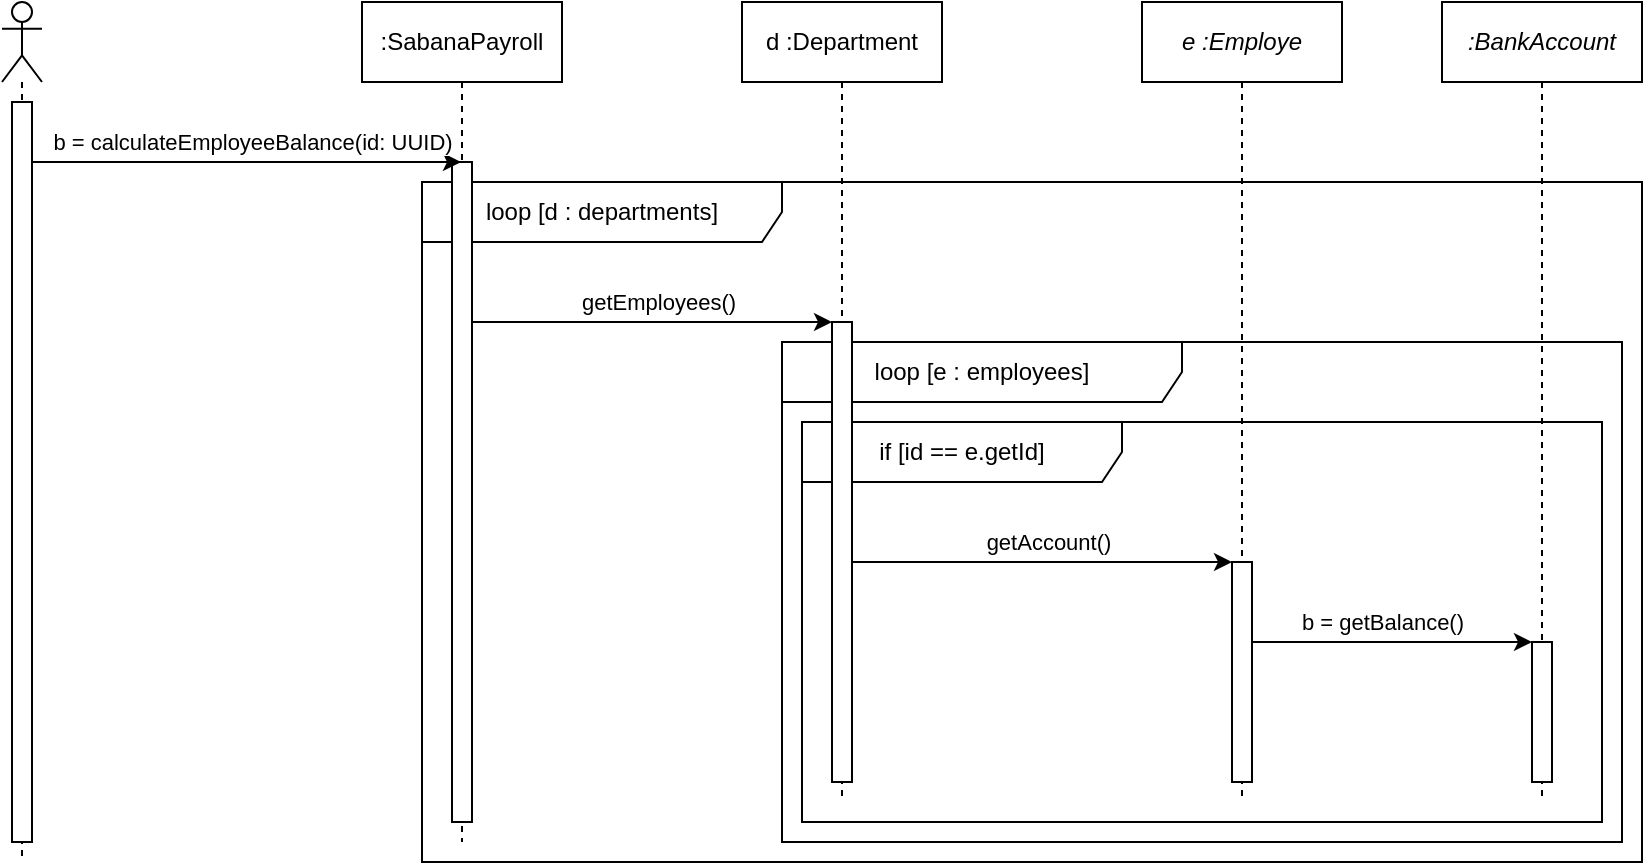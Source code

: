 <mxfile version="14.5.7" type="device"><diagram id="ZNqJw9esqCICW-ZG9LeN" name="Page-1"><mxGraphModel dx="1422" dy="705" grid="1" gridSize="10" guides="1" tooltips="1" connect="1" arrows="1" fold="1" page="1" pageScale="1" pageWidth="827" pageHeight="1169" math="0" shadow="0"><root><mxCell id="0"/><mxCell id="1" parent="0"/><mxCell id="KoGOSuv7N0JNzMvhsCTF-8" value="loop [d : departments]" style="shape=umlFrame;whiteSpace=wrap;html=1;width=180;height=30;" vertex="1" parent="1"><mxGeometry x="260" y="130" width="610" height="340" as="geometry"/></mxCell><mxCell id="KoGOSuv7N0JNzMvhsCTF-11" value="loop [e : employees]" style="shape=umlFrame;whiteSpace=wrap;html=1;width=200;height=30;" vertex="1" parent="1"><mxGeometry x="440" y="210" width="420" height="250" as="geometry"/></mxCell><mxCell id="KoGOSuv7N0JNzMvhsCTF-14" value="if [id == e.getId]" style="shape=umlFrame;whiteSpace=wrap;html=1;width=160;height=30;" vertex="1" parent="1"><mxGeometry x="450" y="250" width="400" height="200" as="geometry"/></mxCell><mxCell id="KoGOSuv7N0JNzMvhsCTF-1" value="" style="shape=umlLifeline;participant=umlActor;perimeter=lifelinePerimeter;whiteSpace=wrap;html=1;container=1;collapsible=0;recursiveResize=0;verticalAlign=top;spacingTop=36;outlineConnect=0;" vertex="1" parent="1"><mxGeometry x="50" y="40" width="20" height="430" as="geometry"/></mxCell><mxCell id="KoGOSuv7N0JNzMvhsCTF-2" value="" style="html=1;points=[];perimeter=orthogonalPerimeter;" vertex="1" parent="KoGOSuv7N0JNzMvhsCTF-1"><mxGeometry x="5" y="50" width="10" height="370" as="geometry"/></mxCell><mxCell id="KoGOSuv7N0JNzMvhsCTF-3" value=":SabanaPayroll" style="shape=umlLifeline;perimeter=lifelinePerimeter;whiteSpace=wrap;html=1;container=1;collapsible=0;recursiveResize=0;outlineConnect=0;" vertex="1" parent="1"><mxGeometry x="230" y="40" width="100" height="420" as="geometry"/></mxCell><mxCell id="KoGOSuv7N0JNzMvhsCTF-4" value="" style="html=1;points=[];perimeter=orthogonalPerimeter;" vertex="1" parent="KoGOSuv7N0JNzMvhsCTF-3"><mxGeometry x="45" y="80" width="10" height="330" as="geometry"/></mxCell><mxCell id="KoGOSuv7N0JNzMvhsCTF-5" value="b = calculateEmployeeBalance(id: UUID)" style="edgeStyle=orthogonalEdgeStyle;rounded=0;orthogonalLoop=1;jettySize=auto;html=1;" edge="1" parent="1" source="KoGOSuv7N0JNzMvhsCTF-2" target="KoGOSuv7N0JNzMvhsCTF-3"><mxGeometry x="0.027" y="10" relative="1" as="geometry"><Array as="points"><mxPoint x="170" y="120"/><mxPoint x="170" y="120"/></Array><mxPoint as="offset"/></mxGeometry></mxCell><mxCell id="KoGOSuv7N0JNzMvhsCTF-6" value="d :Department" style="shape=umlLifeline;perimeter=lifelinePerimeter;whiteSpace=wrap;html=1;container=1;collapsible=0;recursiveResize=0;outlineConnect=0;" vertex="1" parent="1"><mxGeometry x="420" y="40" width="100" height="400" as="geometry"/></mxCell><mxCell id="KoGOSuv7N0JNzMvhsCTF-7" value="" style="html=1;points=[];perimeter=orthogonalPerimeter;" vertex="1" parent="KoGOSuv7N0JNzMvhsCTF-6"><mxGeometry x="45" y="160" width="10" height="230" as="geometry"/></mxCell><mxCell id="KoGOSuv7N0JNzMvhsCTF-9" value="getEmployees()" style="edgeStyle=orthogonalEdgeStyle;rounded=0;orthogonalLoop=1;jettySize=auto;html=1;" edge="1" parent="1" source="KoGOSuv7N0JNzMvhsCTF-4" target="KoGOSuv7N0JNzMvhsCTF-7"><mxGeometry x="0.033" y="10" relative="1" as="geometry"><Array as="points"><mxPoint x="370" y="200"/><mxPoint x="370" y="200"/></Array><mxPoint as="offset"/></mxGeometry></mxCell><mxCell id="KoGOSuv7N0JNzMvhsCTF-10" value="&lt;i&gt;e :Employe&lt;/i&gt;" style="shape=umlLifeline;perimeter=lifelinePerimeter;whiteSpace=wrap;html=1;container=1;collapsible=0;recursiveResize=0;outlineConnect=0;" vertex="1" parent="1"><mxGeometry x="620" y="40" width="100" height="400" as="geometry"/></mxCell><mxCell id="KoGOSuv7N0JNzMvhsCTF-12" value="" style="html=1;points=[];perimeter=orthogonalPerimeter;" vertex="1" parent="KoGOSuv7N0JNzMvhsCTF-10"><mxGeometry x="45" y="280" width="10" height="110" as="geometry"/></mxCell><mxCell id="KoGOSuv7N0JNzMvhsCTF-13" value="getAccount()" style="edgeStyle=orthogonalEdgeStyle;rounded=0;orthogonalLoop=1;jettySize=auto;html=1;" edge="1" parent="1" source="KoGOSuv7N0JNzMvhsCTF-7" target="KoGOSuv7N0JNzMvhsCTF-12"><mxGeometry x="0.031" y="10" relative="1" as="geometry"><Array as="points"><mxPoint x="580" y="320"/><mxPoint x="580" y="320"/></Array><mxPoint as="offset"/></mxGeometry></mxCell><mxCell id="KoGOSuv7N0JNzMvhsCTF-15" value=":BankAccount" style="shape=umlLifeline;perimeter=lifelinePerimeter;whiteSpace=wrap;html=1;container=1;collapsible=0;recursiveResize=0;outlineConnect=0;fontStyle=2" vertex="1" parent="1"><mxGeometry x="770" y="40" width="100" height="400" as="geometry"/></mxCell><mxCell id="KoGOSuv7N0JNzMvhsCTF-16" value="" style="html=1;points=[];perimeter=orthogonalPerimeter;" vertex="1" parent="KoGOSuv7N0JNzMvhsCTF-15"><mxGeometry x="45" y="320" width="10" height="70" as="geometry"/></mxCell><mxCell id="KoGOSuv7N0JNzMvhsCTF-17" value="b = getBalance()" style="edgeStyle=orthogonalEdgeStyle;rounded=0;orthogonalLoop=1;jettySize=auto;html=1;" edge="1" parent="1" source="KoGOSuv7N0JNzMvhsCTF-12" target="KoGOSuv7N0JNzMvhsCTF-16"><mxGeometry x="-0.071" y="10" relative="1" as="geometry"><Array as="points"><mxPoint x="750" y="360"/><mxPoint x="750" y="360"/></Array><mxPoint as="offset"/></mxGeometry></mxCell></root></mxGraphModel></diagram></mxfile>